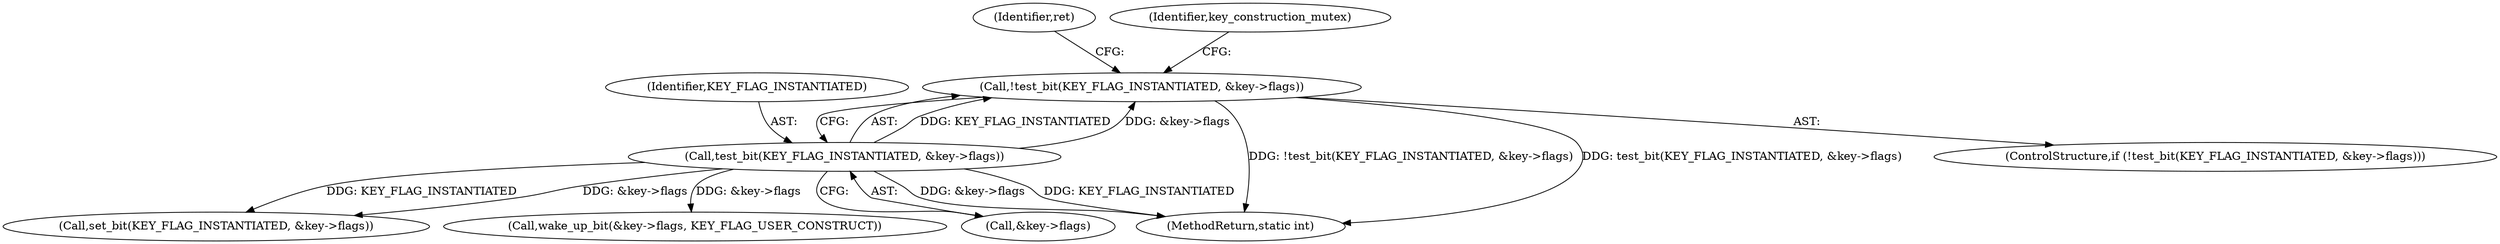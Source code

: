 digraph "1_linux_363b02dab09b3226f3bd1420dad9c72b79a42a76_4@del" {
"1000130" [label="(Call,!test_bit(KEY_FLAG_INSTANTIATED, &key->flags))"];
"1000131" [label="(Call,test_bit(KEY_FLAG_INSTANTIATED, &key->flags))"];
"1000139" [label="(Identifier,ret)"];
"1000129" [label="(ControlStructure,if (!test_bit(KEY_FLAG_INSTANTIATED, &key->flags)))"];
"1000132" [label="(Identifier,KEY_FLAG_INSTANTIATED)"];
"1000227" [label="(MethodReturn,static int)"];
"1000131" [label="(Call,test_bit(KEY_FLAG_INSTANTIATED, &key->flags))"];
"1000155" [label="(Call,set_bit(KEY_FLAG_INSTANTIATED, &key->flags))"];
"1000219" [label="(Call,wake_up_bit(&key->flags, KEY_FLAG_USER_CONSTRUCT))"];
"1000133" [label="(Call,&key->flags)"];
"1000216" [label="(Identifier,key_construction_mutex)"];
"1000130" [label="(Call,!test_bit(KEY_FLAG_INSTANTIATED, &key->flags))"];
"1000130" -> "1000129"  [label="AST: "];
"1000130" -> "1000131"  [label="CFG: "];
"1000131" -> "1000130"  [label="AST: "];
"1000139" -> "1000130"  [label="CFG: "];
"1000216" -> "1000130"  [label="CFG: "];
"1000130" -> "1000227"  [label="DDG: !test_bit(KEY_FLAG_INSTANTIATED, &key->flags)"];
"1000130" -> "1000227"  [label="DDG: test_bit(KEY_FLAG_INSTANTIATED, &key->flags)"];
"1000131" -> "1000130"  [label="DDG: KEY_FLAG_INSTANTIATED"];
"1000131" -> "1000130"  [label="DDG: &key->flags"];
"1000131" -> "1000133"  [label="CFG: "];
"1000132" -> "1000131"  [label="AST: "];
"1000133" -> "1000131"  [label="AST: "];
"1000131" -> "1000227"  [label="DDG: &key->flags"];
"1000131" -> "1000227"  [label="DDG: KEY_FLAG_INSTANTIATED"];
"1000131" -> "1000155"  [label="DDG: KEY_FLAG_INSTANTIATED"];
"1000131" -> "1000155"  [label="DDG: &key->flags"];
"1000131" -> "1000219"  [label="DDG: &key->flags"];
}
